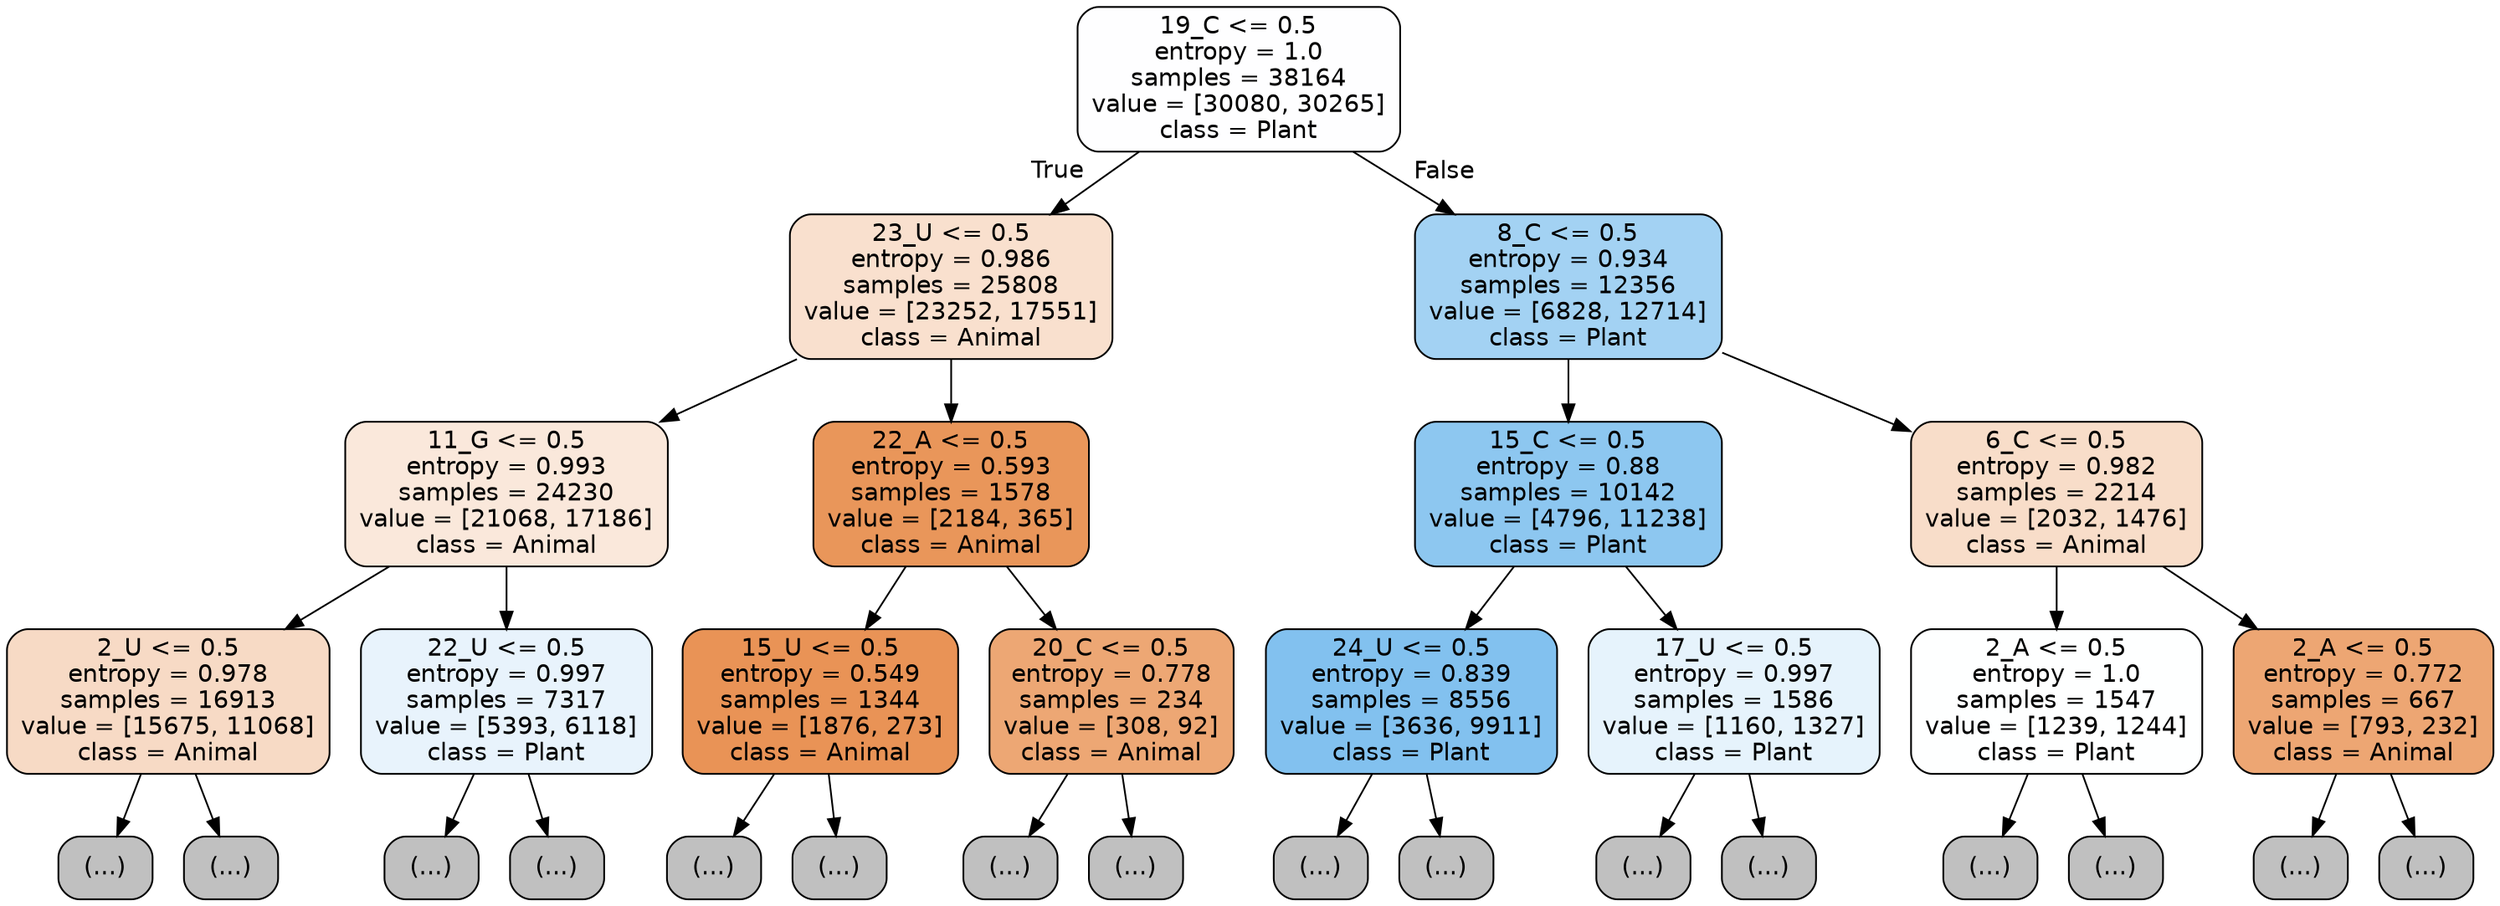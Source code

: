 digraph Tree {
node [shape=box, style="filled, rounded", color="black", fontname="helvetica"] ;
edge [fontname="helvetica"] ;
0 [label="19_C <= 0.5\nentropy = 1.0\nsamples = 38164\nvalue = [30080, 30265]\nclass = Plant", fillcolor="#fefeff"] ;
1 [label="23_U <= 0.5\nentropy = 0.986\nsamples = 25808\nvalue = [23252, 17551]\nclass = Animal", fillcolor="#f9e0ce"] ;
0 -> 1 [labeldistance=2.5, labelangle=45, headlabel="True"] ;
2 [label="11_G <= 0.5\nentropy = 0.993\nsamples = 24230\nvalue = [21068, 17186]\nclass = Animal", fillcolor="#fae8db"] ;
1 -> 2 ;
3 [label="2_U <= 0.5\nentropy = 0.978\nsamples = 16913\nvalue = [15675, 11068]\nclass = Animal", fillcolor="#f7dac5"] ;
2 -> 3 ;
4 [label="(...)", fillcolor="#C0C0C0"] ;
3 -> 4 ;
6483 [label="(...)", fillcolor="#C0C0C0"] ;
3 -> 6483 ;
8848 [label="22_U <= 0.5\nentropy = 0.997\nsamples = 7317\nvalue = [5393, 6118]\nclass = Plant", fillcolor="#e8f3fc"] ;
2 -> 8848 ;
8849 [label="(...)", fillcolor="#C0C0C0"] ;
8848 -> 8849 ;
11844 [label="(...)", fillcolor="#C0C0C0"] ;
8848 -> 11844 ;
12199 [label="22_A <= 0.5\nentropy = 0.593\nsamples = 1578\nvalue = [2184, 365]\nclass = Animal", fillcolor="#e9965a"] ;
1 -> 12199 ;
12200 [label="15_U <= 0.5\nentropy = 0.549\nsamples = 1344\nvalue = [1876, 273]\nclass = Animal", fillcolor="#e99356"] ;
12199 -> 12200 ;
12201 [label="(...)", fillcolor="#C0C0C0"] ;
12200 -> 12201 ;
12554 [label="(...)", fillcolor="#C0C0C0"] ;
12200 -> 12554 ;
12657 [label="20_C <= 0.5\nentropy = 0.778\nsamples = 234\nvalue = [308, 92]\nclass = Animal", fillcolor="#eda774"] ;
12199 -> 12657 ;
12658 [label="(...)", fillcolor="#C0C0C0"] ;
12657 -> 12658 ;
12771 [label="(...)", fillcolor="#C0C0C0"] ;
12657 -> 12771 ;
12788 [label="8_C <= 0.5\nentropy = 0.934\nsamples = 12356\nvalue = [6828, 12714]\nclass = Plant", fillcolor="#a3d2f3"] ;
0 -> 12788 [labeldistance=2.5, labelangle=-45, headlabel="False"] ;
12789 [label="15_C <= 0.5\nentropy = 0.88\nsamples = 10142\nvalue = [4796, 11238]\nclass = Plant", fillcolor="#8dc7f0"] ;
12788 -> 12789 ;
12790 [label="24_U <= 0.5\nentropy = 0.839\nsamples = 8556\nvalue = [3636, 9911]\nclass = Plant", fillcolor="#82c1ef"] ;
12789 -> 12790 ;
12791 [label="(...)", fillcolor="#C0C0C0"] ;
12790 -> 12791 ;
15298 [label="(...)", fillcolor="#C0C0C0"] ;
12790 -> 15298 ;
15353 [label="17_U <= 0.5\nentropy = 0.997\nsamples = 1586\nvalue = [1160, 1327]\nclass = Plant", fillcolor="#e6f3fc"] ;
12789 -> 15353 ;
15354 [label="(...)", fillcolor="#C0C0C0"] ;
15353 -> 15354 ;
15877 [label="(...)", fillcolor="#C0C0C0"] ;
15353 -> 15877 ;
16090 [label="6_C <= 0.5\nentropy = 0.982\nsamples = 2214\nvalue = [2032, 1476]\nclass = Animal", fillcolor="#f8ddc9"] ;
12788 -> 16090 ;
16091 [label="2_A <= 0.5\nentropy = 1.0\nsamples = 1547\nvalue = [1239, 1244]\nclass = Plant", fillcolor="#feffff"] ;
16090 -> 16091 ;
16092 [label="(...)", fillcolor="#C0C0C0"] ;
16091 -> 16092 ;
16577 [label="(...)", fillcolor="#C0C0C0"] ;
16091 -> 16577 ;
16724 [label="2_A <= 0.5\nentropy = 0.772\nsamples = 667\nvalue = [793, 232]\nclass = Animal", fillcolor="#eda673"] ;
16090 -> 16724 ;
16725 [label="(...)", fillcolor="#C0C0C0"] ;
16724 -> 16725 ;
16922 [label="(...)", fillcolor="#C0C0C0"] ;
16724 -> 16922 ;
}